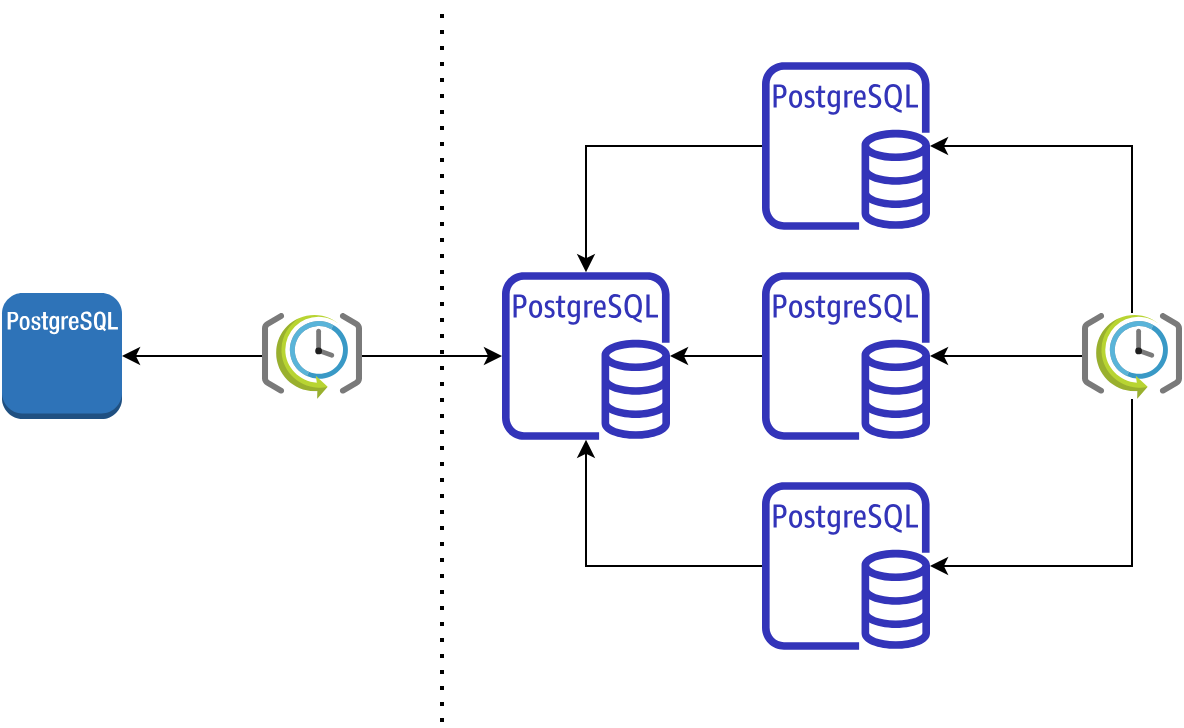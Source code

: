 <mxfile version="14.4.9" type="github">
  <diagram id="Pe28DnI3vjl9g1rljiI1" name="Page-1">
    <mxGraphModel dx="670" dy="391" grid="1" gridSize="10" guides="1" tooltips="1" connect="1" arrows="1" fold="1" page="1" pageScale="1" pageWidth="850" pageHeight="1100" math="0" shadow="0">
      <root>
        <mxCell id="0" />
        <mxCell id="1" parent="0" />
        <mxCell id="R1xA2vM4cjZbvVM44vxN-3" style="edgeStyle=orthogonalEdgeStyle;rounded=0;orthogonalLoop=1;jettySize=auto;html=1;" parent="1" source="GxSYJKZSYVQrgIxvNFur-1" target="R1xA2vM4cjZbvVM44vxN-1" edge="1">
          <mxGeometry relative="1" as="geometry" />
        </mxCell>
        <mxCell id="GxSYJKZSYVQrgIxvNFur-1" value="" style="outlineConnect=0;fontColor=#232F3E;gradientColor=none;fillColor=#3334B9;strokeColor=none;dashed=0;verticalLabelPosition=bottom;verticalAlign=top;align=center;html=1;fontSize=12;fontStyle=0;aspect=fixed;pointerEvents=1;shape=mxgraph.aws4.rds_postgresql_instance;" parent="1" vertex="1">
          <mxGeometry x="520" y="150" width="84" height="84" as="geometry" />
        </mxCell>
        <mxCell id="R1xA2vM4cjZbvVM44vxN-2" style="edgeStyle=orthogonalEdgeStyle;rounded=0;orthogonalLoop=1;jettySize=auto;html=1;" parent="1" source="GxSYJKZSYVQrgIxvNFur-5" target="R1xA2vM4cjZbvVM44vxN-1" edge="1">
          <mxGeometry relative="1" as="geometry" />
        </mxCell>
        <mxCell id="GxSYJKZSYVQrgIxvNFur-5" value="" style="outlineConnect=0;fontColor=#232F3E;gradientColor=none;fillColor=#3334B9;strokeColor=none;dashed=0;verticalLabelPosition=bottom;verticalAlign=top;align=center;html=1;fontSize=12;fontStyle=0;aspect=fixed;pointerEvents=1;shape=mxgraph.aws4.rds_postgresql_instance;" parent="1" vertex="1">
          <mxGeometry x="520" y="255" width="84" height="84" as="geometry" />
        </mxCell>
        <mxCell id="R1xA2vM4cjZbvVM44vxN-4" style="edgeStyle=orthogonalEdgeStyle;rounded=0;orthogonalLoop=1;jettySize=auto;html=1;" parent="1" source="GxSYJKZSYVQrgIxvNFur-7" target="R1xA2vM4cjZbvVM44vxN-1" edge="1">
          <mxGeometry relative="1" as="geometry" />
        </mxCell>
        <mxCell id="GxSYJKZSYVQrgIxvNFur-7" value="" style="outlineConnect=0;fontColor=#232F3E;gradientColor=none;fillColor=#3334B9;strokeColor=none;dashed=0;verticalLabelPosition=bottom;verticalAlign=top;align=center;html=1;fontSize=12;fontStyle=0;aspect=fixed;pointerEvents=1;shape=mxgraph.aws4.rds_postgresql_instance;" parent="1" vertex="1">
          <mxGeometry x="520" y="360" width="84" height="84" as="geometry" />
        </mxCell>
        <mxCell id="GxSYJKZSYVQrgIxvNFur-10" value="" style="endArrow=none;dashed=1;html=1;dashPattern=1 3;strokeWidth=2;" parent="1" edge="1">
          <mxGeometry width="50" height="50" relative="1" as="geometry">
            <mxPoint x="360" y="480" as="sourcePoint" />
            <mxPoint x="360" y="120" as="targetPoint" />
          </mxGeometry>
        </mxCell>
        <mxCell id="GxSYJKZSYVQrgIxvNFur-11" value="" style="outlineConnect=0;dashed=0;verticalLabelPosition=bottom;verticalAlign=top;align=center;html=1;shape=mxgraph.aws3.postgre_sql_instance;fillColor=#2E73B8;gradientColor=none;" parent="1" vertex="1">
          <mxGeometry x="140" y="265.5" width="60" height="63" as="geometry" />
        </mxCell>
        <mxCell id="R1xA2vM4cjZbvVM44vxN-5" style="edgeStyle=orthogonalEdgeStyle;rounded=0;orthogonalLoop=1;jettySize=auto;html=1;" parent="1" source="GAakc3ZR-0woLmuLiqy9-1" target="R1xA2vM4cjZbvVM44vxN-1" edge="1">
          <mxGeometry relative="1" as="geometry" />
        </mxCell>
        <mxCell id="R1xA2vM4cjZbvVM44vxN-6" style="edgeStyle=orthogonalEdgeStyle;rounded=0;orthogonalLoop=1;jettySize=auto;html=1;entryX=1;entryY=0.5;entryDx=0;entryDy=0;entryPerimeter=0;" parent="1" source="GAakc3ZR-0woLmuLiqy9-1" target="GxSYJKZSYVQrgIxvNFur-11" edge="1">
          <mxGeometry relative="1" as="geometry" />
        </mxCell>
        <mxCell id="GAakc3ZR-0woLmuLiqy9-1" value="" style="aspect=fixed;html=1;points=[];align=center;image;fontSize=12;image=img/lib/mscae/SchedulerJobCollection.svg;" parent="1" vertex="1">
          <mxGeometry x="270" y="275.5" width="50" height="43" as="geometry" />
        </mxCell>
        <mxCell id="R1xA2vM4cjZbvVM44vxN-1" value="" style="outlineConnect=0;fontColor=#232F3E;gradientColor=none;fillColor=#3334B9;strokeColor=none;dashed=0;verticalLabelPosition=bottom;verticalAlign=top;align=center;html=1;fontSize=12;fontStyle=0;aspect=fixed;pointerEvents=1;shape=mxgraph.aws4.rds_postgresql_instance;" parent="1" vertex="1">
          <mxGeometry x="390" y="255" width="84" height="84" as="geometry" />
        </mxCell>
        <mxCell id="wNv54wiSVymL9LIhvSu8-1" value="" style="shape=image;html=1;verticalAlign=top;verticalLabelPosition=bottom;labelBackgroundColor=#ffffff;imageAspect=0;aspect=fixed;image=https://cdn3.iconfinder.com/data/icons/logos-and-brands-adobe/512/267_Python-128.png" vertex="1" parent="1">
          <mxGeometry x="530" y="190" width="38" height="38" as="geometry" />
        </mxCell>
        <mxCell id="wNv54wiSVymL9LIhvSu8-2" value="" style="shape=image;html=1;verticalAlign=top;verticalLabelPosition=bottom;labelBackgroundColor=#ffffff;imageAspect=0;aspect=fixed;image=https://cdn3.iconfinder.com/data/icons/logos-and-brands-adobe/512/267_Python-128.png" vertex="1" parent="1">
          <mxGeometry x="530" y="294.5" width="38" height="38" as="geometry" />
        </mxCell>
        <mxCell id="wNv54wiSVymL9LIhvSu8-3" value="" style="shape=image;html=1;verticalAlign=top;verticalLabelPosition=bottom;labelBackgroundColor=#ffffff;imageAspect=0;aspect=fixed;image=https://cdn3.iconfinder.com/data/icons/logos-and-brands-adobe/512/267_Python-128.png" vertex="1" parent="1">
          <mxGeometry x="530" y="400" width="38" height="38" as="geometry" />
        </mxCell>
        <mxCell id="wNv54wiSVymL9LIhvSu8-5" style="edgeStyle=orthogonalEdgeStyle;rounded=0;orthogonalLoop=1;jettySize=auto;html=1;" edge="1" parent="1" source="wNv54wiSVymL9LIhvSu8-4" target="GxSYJKZSYVQrgIxvNFur-5">
          <mxGeometry relative="1" as="geometry" />
        </mxCell>
        <mxCell id="wNv54wiSVymL9LIhvSu8-10" style="edgeStyle=orthogonalEdgeStyle;rounded=0;orthogonalLoop=1;jettySize=auto;html=1;" edge="1" parent="1" source="wNv54wiSVymL9LIhvSu8-4" target="GxSYJKZSYVQrgIxvNFur-7">
          <mxGeometry relative="1" as="geometry">
            <mxPoint x="690" y="390" as="targetPoint" />
            <Array as="points">
              <mxPoint x="705" y="402" />
            </Array>
          </mxGeometry>
        </mxCell>
        <mxCell id="wNv54wiSVymL9LIhvSu8-11" style="edgeStyle=orthogonalEdgeStyle;rounded=0;orthogonalLoop=1;jettySize=auto;html=1;" edge="1" parent="1" source="wNv54wiSVymL9LIhvSu8-4" target="GxSYJKZSYVQrgIxvNFur-1">
          <mxGeometry relative="1" as="geometry">
            <mxPoint x="690" y="180" as="targetPoint" />
            <Array as="points">
              <mxPoint x="705" y="192" />
            </Array>
          </mxGeometry>
        </mxCell>
        <mxCell id="wNv54wiSVymL9LIhvSu8-4" value="" style="aspect=fixed;html=1;points=[];align=center;image;fontSize=12;image=img/lib/mscae/SchedulerJobCollection.svg;" vertex="1" parent="1">
          <mxGeometry x="680" y="275.5" width="50" height="43" as="geometry" />
        </mxCell>
      </root>
    </mxGraphModel>
  </diagram>
</mxfile>
